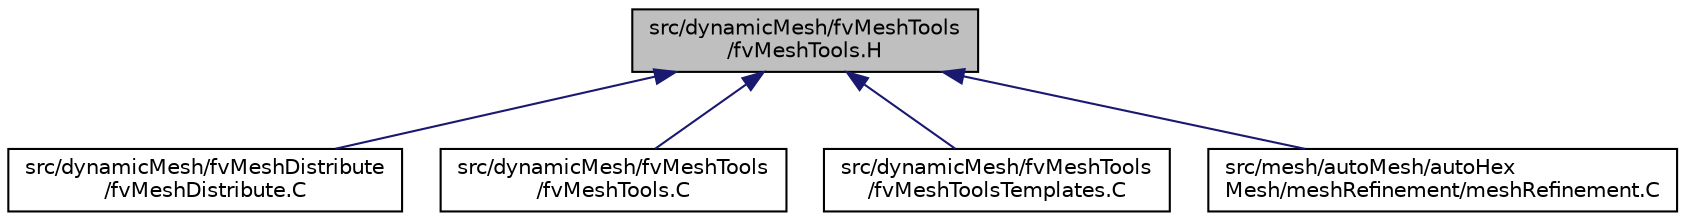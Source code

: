 digraph "src/dynamicMesh/fvMeshTools/fvMeshTools.H"
{
  bgcolor="transparent";
  edge [fontname="Helvetica",fontsize="10",labelfontname="Helvetica",labelfontsize="10"];
  node [fontname="Helvetica",fontsize="10",shape=record];
  Node1 [label="src/dynamicMesh/fvMeshTools\l/fvMeshTools.H",height=0.2,width=0.4,color="black", fillcolor="grey75", style="filled", fontcolor="black"];
  Node1 -> Node2 [dir="back",color="midnightblue",fontsize="10",style="solid",fontname="Helvetica"];
  Node2 [label="src/dynamicMesh/fvMeshDistribute\l/fvMeshDistribute.C",height=0.2,width=0.4,color="black",URL="$a04776.html"];
  Node1 -> Node3 [dir="back",color="midnightblue",fontsize="10",style="solid",fontname="Helvetica"];
  Node3 [label="src/dynamicMesh/fvMeshTools\l/fvMeshTools.C",height=0.2,width=0.4,color="black",URL="$a04779.html"];
  Node1 -> Node4 [dir="back",color="midnightblue",fontsize="10",style="solid",fontname="Helvetica"];
  Node4 [label="src/dynamicMesh/fvMeshTools\l/fvMeshToolsTemplates.C",height=0.2,width=0.4,color="black",URL="$a04781.html"];
  Node1 -> Node5 [dir="back",color="midnightblue",fontsize="10",style="solid",fontname="Helvetica"];
  Node5 [label="src/mesh/autoMesh/autoHex\lMesh/meshRefinement/meshRefinement.C",height=0.2,width=0.4,color="black",URL="$a07050.html"];
}
